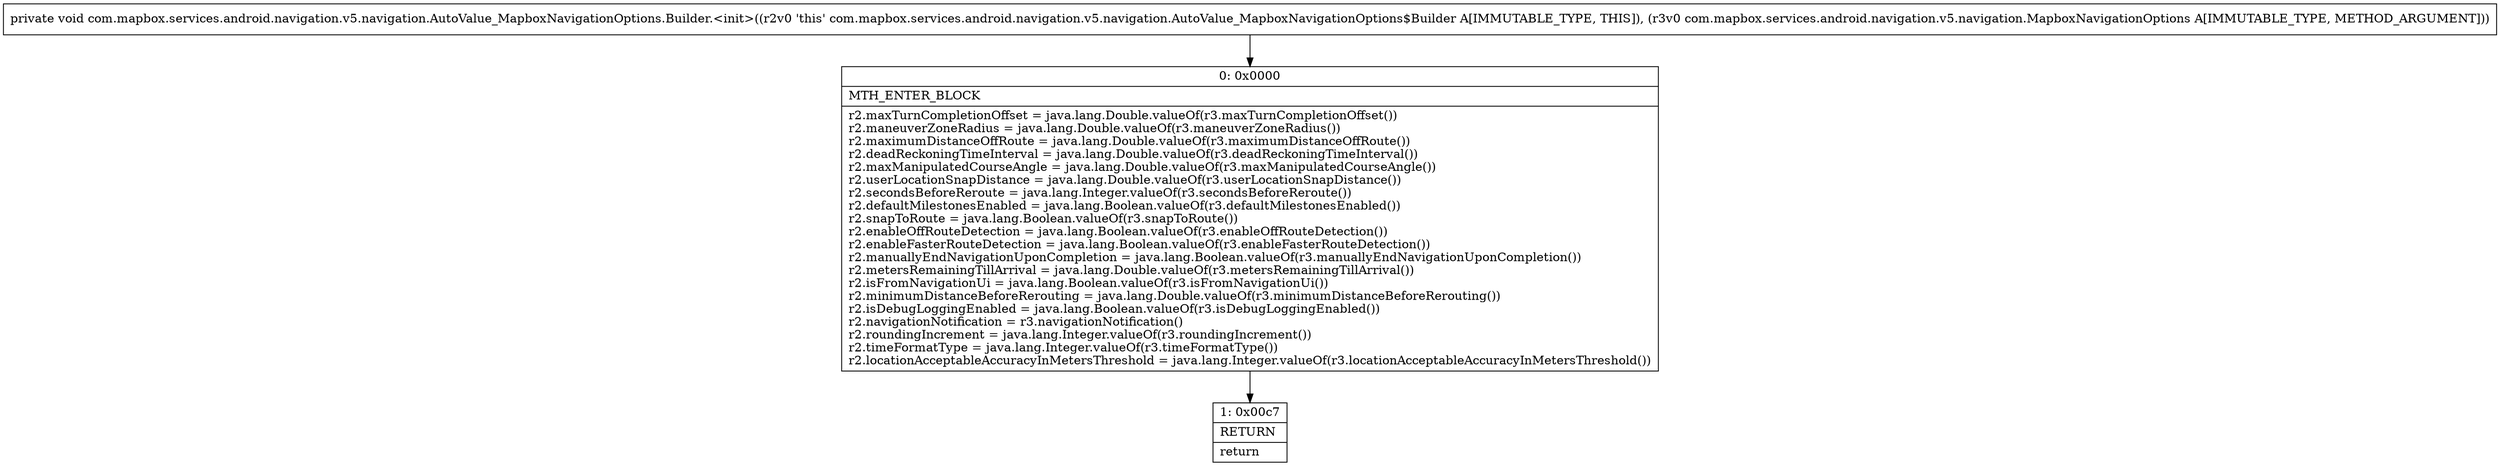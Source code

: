 digraph "CFG forcom.mapbox.services.android.navigation.v5.navigation.AutoValue_MapboxNavigationOptions.Builder.\<init\>(Lcom\/mapbox\/services\/android\/navigation\/v5\/navigation\/MapboxNavigationOptions;)V" {
Node_0 [shape=record,label="{0\:\ 0x0000|MTH_ENTER_BLOCK\l|r2.maxTurnCompletionOffset = java.lang.Double.valueOf(r3.maxTurnCompletionOffset())\lr2.maneuverZoneRadius = java.lang.Double.valueOf(r3.maneuverZoneRadius())\lr2.maximumDistanceOffRoute = java.lang.Double.valueOf(r3.maximumDistanceOffRoute())\lr2.deadReckoningTimeInterval = java.lang.Double.valueOf(r3.deadReckoningTimeInterval())\lr2.maxManipulatedCourseAngle = java.lang.Double.valueOf(r3.maxManipulatedCourseAngle())\lr2.userLocationSnapDistance = java.lang.Double.valueOf(r3.userLocationSnapDistance())\lr2.secondsBeforeReroute = java.lang.Integer.valueOf(r3.secondsBeforeReroute())\lr2.defaultMilestonesEnabled = java.lang.Boolean.valueOf(r3.defaultMilestonesEnabled())\lr2.snapToRoute = java.lang.Boolean.valueOf(r3.snapToRoute())\lr2.enableOffRouteDetection = java.lang.Boolean.valueOf(r3.enableOffRouteDetection())\lr2.enableFasterRouteDetection = java.lang.Boolean.valueOf(r3.enableFasterRouteDetection())\lr2.manuallyEndNavigationUponCompletion = java.lang.Boolean.valueOf(r3.manuallyEndNavigationUponCompletion())\lr2.metersRemainingTillArrival = java.lang.Double.valueOf(r3.metersRemainingTillArrival())\lr2.isFromNavigationUi = java.lang.Boolean.valueOf(r3.isFromNavigationUi())\lr2.minimumDistanceBeforeRerouting = java.lang.Double.valueOf(r3.minimumDistanceBeforeRerouting())\lr2.isDebugLoggingEnabled = java.lang.Boolean.valueOf(r3.isDebugLoggingEnabled())\lr2.navigationNotification = r3.navigationNotification()\lr2.roundingIncrement = java.lang.Integer.valueOf(r3.roundingIncrement())\lr2.timeFormatType = java.lang.Integer.valueOf(r3.timeFormatType())\lr2.locationAcceptableAccuracyInMetersThreshold = java.lang.Integer.valueOf(r3.locationAcceptableAccuracyInMetersThreshold())\l}"];
Node_1 [shape=record,label="{1\:\ 0x00c7|RETURN\l|return\l}"];
MethodNode[shape=record,label="{private void com.mapbox.services.android.navigation.v5.navigation.AutoValue_MapboxNavigationOptions.Builder.\<init\>((r2v0 'this' com.mapbox.services.android.navigation.v5.navigation.AutoValue_MapboxNavigationOptions$Builder A[IMMUTABLE_TYPE, THIS]), (r3v0 com.mapbox.services.android.navigation.v5.navigation.MapboxNavigationOptions A[IMMUTABLE_TYPE, METHOD_ARGUMENT])) }"];
MethodNode -> Node_0;
Node_0 -> Node_1;
}

